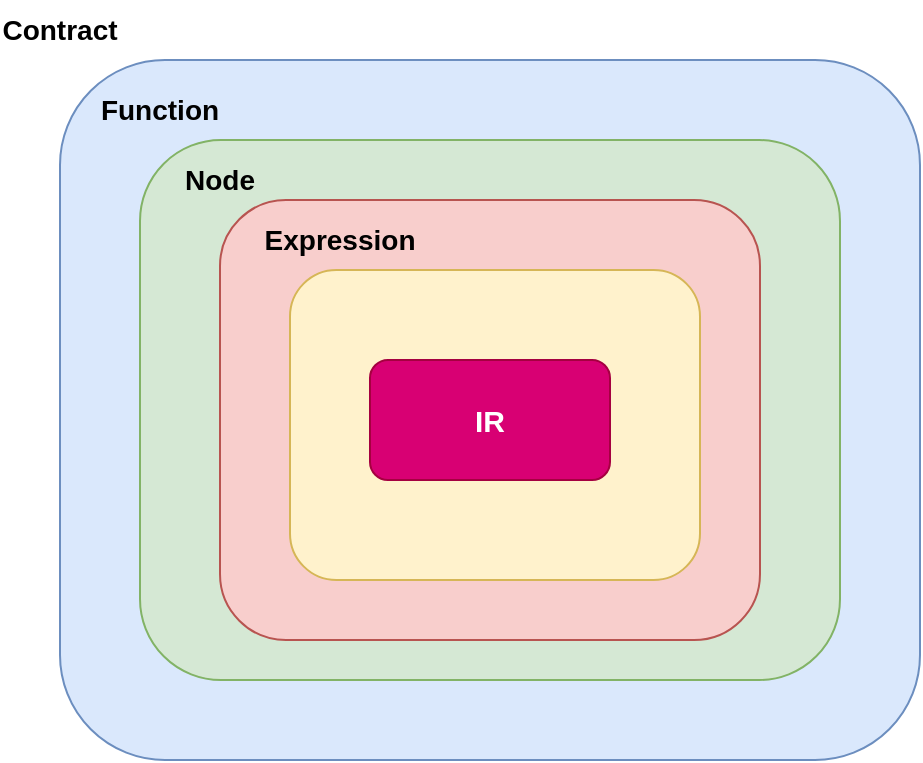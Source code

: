 <mxfile version="21.2.1" type="github">
  <diagram name="第 1 页" id="dx4iHh_ImpBpZ8Xv-4ZB">
    <mxGraphModel dx="792" dy="1106" grid="0" gridSize="10" guides="1" tooltips="1" connect="1" arrows="1" fold="1" page="1" pageScale="1" pageWidth="827" pageHeight="1169" math="0" shadow="0">
      <root>
        <mxCell id="0" />
        <mxCell id="1" parent="0" />
        <mxCell id="VxrfvkmIa-UIMAwuEGMi-1" value="" style="rounded=1;whiteSpace=wrap;html=1;fillColor=#dae8fc;strokeColor=#6c8ebf;" vertex="1" parent="1">
          <mxGeometry x="220" y="290" width="430" height="350" as="geometry" />
        </mxCell>
        <mxCell id="VxrfvkmIa-UIMAwuEGMi-2" value="Contract" style="text;html=1;strokeColor=none;fillColor=none;align=center;verticalAlign=middle;whiteSpace=wrap;rounded=0;fontStyle=1;fontSize=14;" vertex="1" parent="1">
          <mxGeometry x="190" y="260" width="60" height="30" as="geometry" />
        </mxCell>
        <mxCell id="VxrfvkmIa-UIMAwuEGMi-3" value="" style="rounded=1;whiteSpace=wrap;html=1;fillColor=#d5e8d4;strokeColor=#82b366;" vertex="1" parent="1">
          <mxGeometry x="260" y="330" width="350" height="270" as="geometry" />
        </mxCell>
        <mxCell id="VxrfvkmIa-UIMAwuEGMi-4" value="Function" style="text;html=1;strokeColor=none;fillColor=none;align=center;verticalAlign=middle;whiteSpace=wrap;rounded=0;fontStyle=1;fontSize=14;" vertex="1" parent="1">
          <mxGeometry x="240" y="300" width="60" height="30" as="geometry" />
        </mxCell>
        <mxCell id="VxrfvkmIa-UIMAwuEGMi-5" value="" style="rounded=1;whiteSpace=wrap;html=1;fillColor=#f8cecc;strokeColor=#b85450;" vertex="1" parent="1">
          <mxGeometry x="300" y="360" width="270" height="220" as="geometry" />
        </mxCell>
        <mxCell id="VxrfvkmIa-UIMAwuEGMi-6" value="Node" style="text;html=1;strokeColor=none;fillColor=none;align=center;verticalAlign=middle;whiteSpace=wrap;rounded=0;fontStyle=1;fontSize=14;" vertex="1" parent="1">
          <mxGeometry x="270" y="335" width="60" height="30" as="geometry" />
        </mxCell>
        <mxCell id="VxrfvkmIa-UIMAwuEGMi-7" value="" style="rounded=1;whiteSpace=wrap;html=1;fillColor=#fff2cc;strokeColor=#d6b656;" vertex="1" parent="1">
          <mxGeometry x="335" y="395" width="205" height="155" as="geometry" />
        </mxCell>
        <mxCell id="VxrfvkmIa-UIMAwuEGMi-8" value="Expression" style="text;html=1;strokeColor=none;fillColor=none;align=center;verticalAlign=middle;whiteSpace=wrap;rounded=0;fontStyle=1;fontSize=14;" vertex="1" parent="1">
          <mxGeometry x="330" y="365" width="60" height="30" as="geometry" />
        </mxCell>
        <mxCell id="VxrfvkmIa-UIMAwuEGMi-9" value="&lt;b&gt;&lt;font style=&quot;font-size: 15px;&quot;&gt;IR&lt;/font&gt;&lt;/b&gt;" style="rounded=1;whiteSpace=wrap;html=1;fillColor=#d80073;fontColor=#ffffff;strokeColor=#A50040;" vertex="1" parent="1">
          <mxGeometry x="375" y="440" width="120" height="60" as="geometry" />
        </mxCell>
      </root>
    </mxGraphModel>
  </diagram>
</mxfile>
